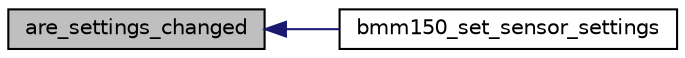 digraph "are_settings_changed"
{
  edge [fontname="Helvetica",fontsize="10",labelfontname="Helvetica",labelfontsize="10"];
  node [fontname="Helvetica",fontsize="10",shape=record];
  rankdir="LR";
  Node1 [label="are_settings_changed",height=0.2,width=0.4,color="black", fillcolor="grey75", style="filled", fontcolor="black"];
  Node1 -> Node2 [dir="back",color="midnightblue",fontsize="10",style="solid",fontname="Helvetica"];
  Node2 [label="bmm150_set_sensor_settings",height=0.2,width=0.4,color="black", fillcolor="white", style="filled",URL="$bmm150_8h.html#a96ceb625f7af0bf71a8a7ad8aa67fe2b",tooltip="This API sets the sensor settings based on the desired_settings and the dev structure configuration..."];
}
